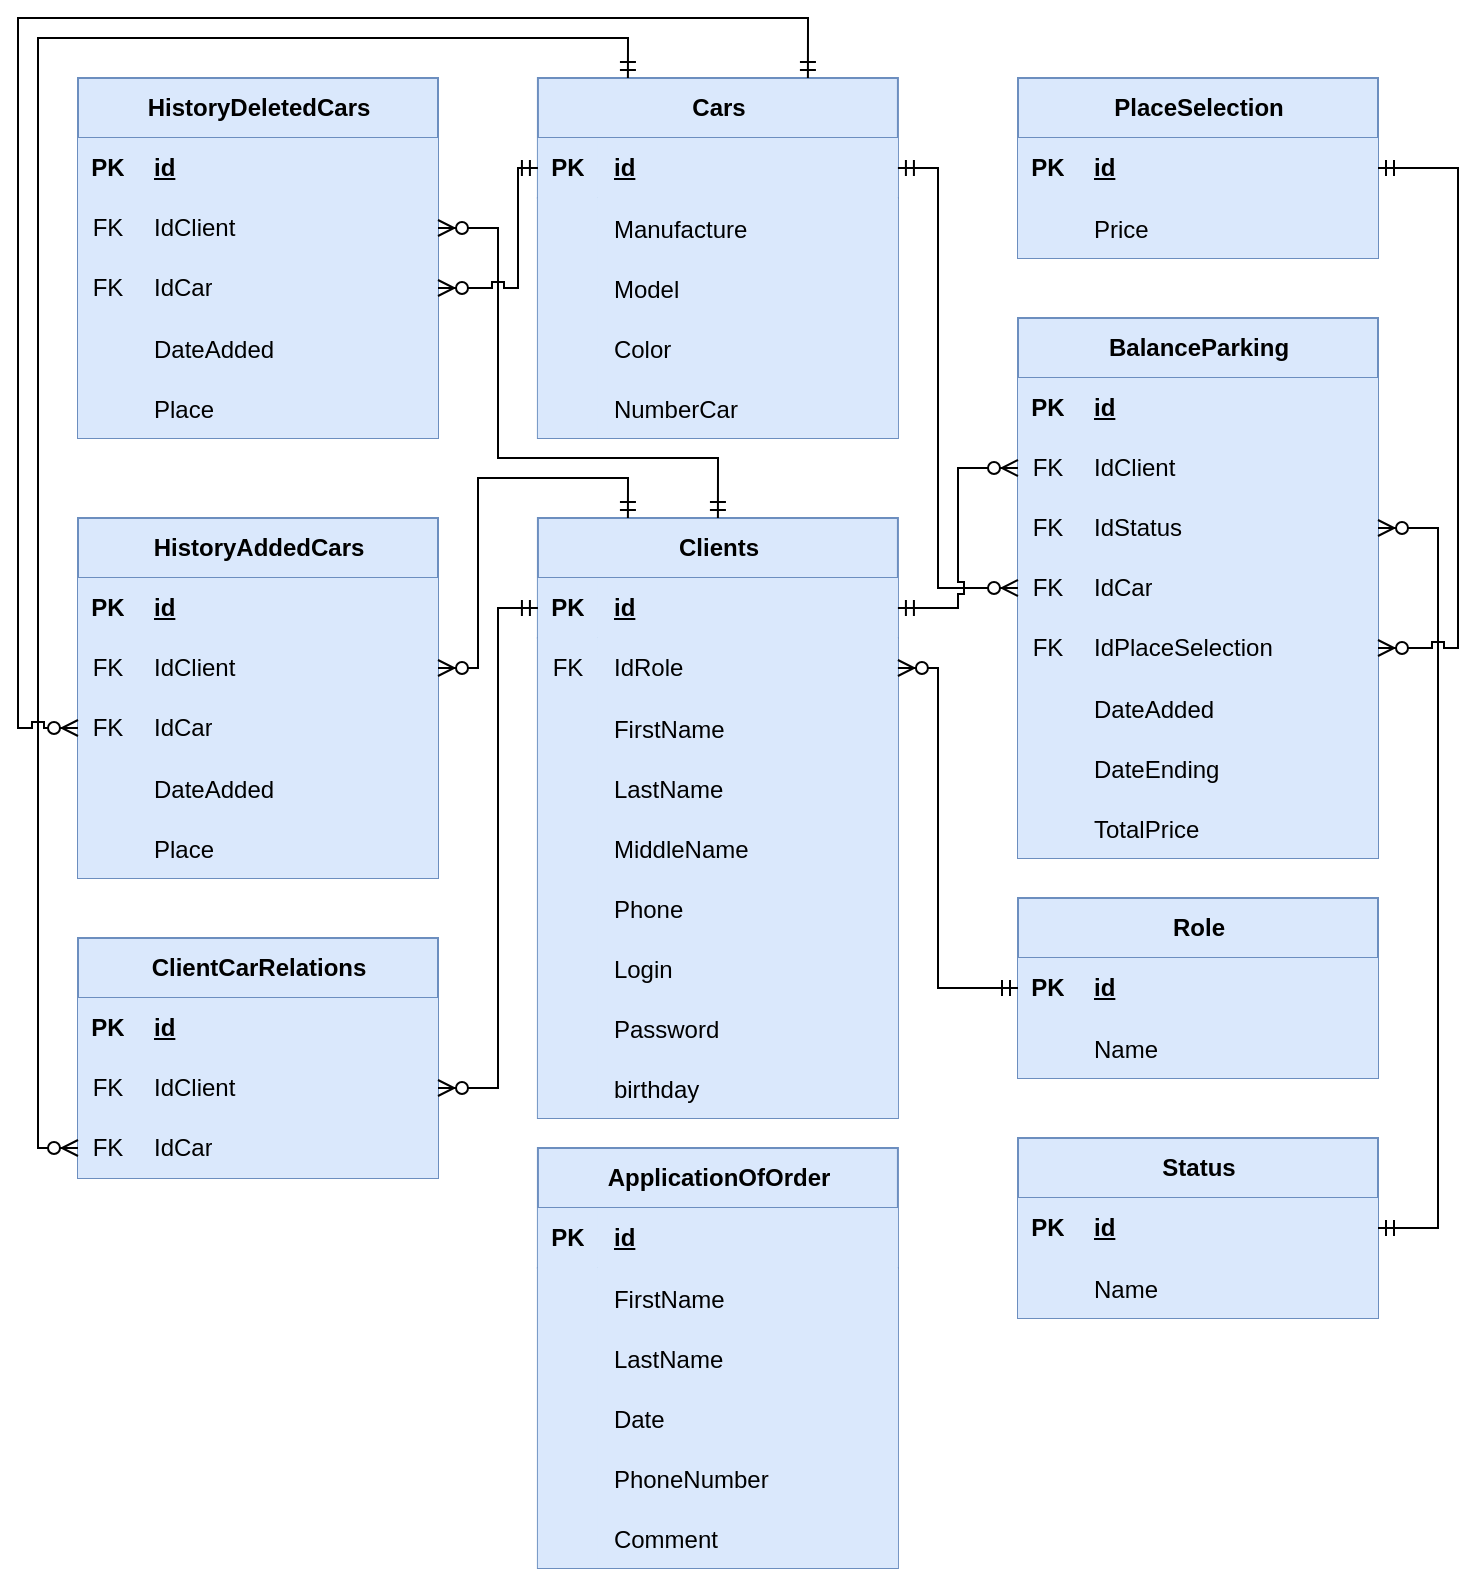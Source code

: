 <mxfile version="21.2.8" type="device">
  <diagram name="Страница 1" id="d7m-lVQ9pmpGSXu6OKHR">
    <mxGraphModel dx="2245" dy="1997" grid="1" gridSize="10" guides="1" tooltips="1" connect="1" arrows="1" fold="1" page="1" pageScale="1" pageWidth="827" pageHeight="1169" math="0" shadow="0">
      <root>
        <mxCell id="0" />
        <mxCell id="1" parent="0" />
        <mxCell id="y2V_E7Z0hCb978hbq72r-1" value="Clients" style="shape=table;startSize=30;container=1;collapsible=1;childLayout=tableLayout;fixedRows=1;rowLines=0;fontStyle=1;align=center;resizeLast=1;html=1;fillColor=#dae8fc;strokeColor=#6c8ebf;" parent="1" vertex="1">
          <mxGeometry x="79.96" y="240" width="180" height="300" as="geometry" />
        </mxCell>
        <mxCell id="y2V_E7Z0hCb978hbq72r-2" value="" style="shape=tableRow;horizontal=0;startSize=0;swimlaneHead=0;swimlaneBody=0;fillColor=#dae8fc;collapsible=0;dropTarget=0;points=[[0,0.5],[1,0.5]];portConstraint=eastwest;top=0;left=0;right=0;bottom=1;strokeColor=#6c8ebf;" parent="y2V_E7Z0hCb978hbq72r-1" vertex="1">
          <mxGeometry y="30" width="180" height="30" as="geometry" />
        </mxCell>
        <mxCell id="y2V_E7Z0hCb978hbq72r-3" value="PK" style="shape=partialRectangle;connectable=0;fillColor=#dae8fc;top=0;left=0;bottom=0;right=0;fontStyle=1;overflow=hidden;whiteSpace=wrap;html=1;strokeColor=#6c8ebf;" parent="y2V_E7Z0hCb978hbq72r-2" vertex="1">
          <mxGeometry width="30" height="30" as="geometry">
            <mxRectangle width="30" height="30" as="alternateBounds" />
          </mxGeometry>
        </mxCell>
        <mxCell id="y2V_E7Z0hCb978hbq72r-4" value="id" style="shape=partialRectangle;connectable=0;fillColor=#dae8fc;top=0;left=0;bottom=0;right=0;align=left;spacingLeft=6;fontStyle=5;overflow=hidden;whiteSpace=wrap;html=1;strokeColor=#6c8ebf;" parent="y2V_E7Z0hCb978hbq72r-2" vertex="1">
          <mxGeometry x="30" width="150" height="30" as="geometry">
            <mxRectangle width="150" height="30" as="alternateBounds" />
          </mxGeometry>
        </mxCell>
        <mxCell id="y2V_E7Z0hCb978hbq72r-5" value="" style="shape=tableRow;horizontal=0;startSize=0;swimlaneHead=0;swimlaneBody=0;fillColor=#dae8fc;collapsible=0;dropTarget=0;points=[[0,0.5],[1,0.5]];portConstraint=eastwest;top=0;left=0;right=0;bottom=0;strokeColor=#6c8ebf;" parent="y2V_E7Z0hCb978hbq72r-1" vertex="1">
          <mxGeometry y="60" width="180" height="30" as="geometry" />
        </mxCell>
        <mxCell id="y2V_E7Z0hCb978hbq72r-6" value="FK" style="shape=partialRectangle;connectable=0;fillColor=#dae8fc;top=0;left=0;bottom=0;right=0;fontStyle=0;overflow=hidden;whiteSpace=wrap;html=1;strokeColor=#6c8ebf;" parent="y2V_E7Z0hCb978hbq72r-5" vertex="1">
          <mxGeometry width="30" height="30" as="geometry">
            <mxRectangle width="30" height="30" as="alternateBounds" />
          </mxGeometry>
        </mxCell>
        <mxCell id="y2V_E7Z0hCb978hbq72r-7" value="IdRole" style="shape=partialRectangle;connectable=0;fillColor=#dae8fc;top=0;left=0;bottom=0;right=0;align=left;spacingLeft=6;fontStyle=0;overflow=hidden;whiteSpace=wrap;html=1;strokeColor=#6c8ebf;" parent="y2V_E7Z0hCb978hbq72r-5" vertex="1">
          <mxGeometry x="30" width="150" height="30" as="geometry">
            <mxRectangle width="150" height="30" as="alternateBounds" />
          </mxGeometry>
        </mxCell>
        <mxCell id="y2V_E7Z0hCb978hbq72r-102" value="" style="shape=tableRow;horizontal=0;startSize=0;swimlaneHead=0;swimlaneBody=0;fillColor=#dae8fc;collapsible=0;dropTarget=0;points=[[0,0.5],[1,0.5]];portConstraint=eastwest;top=0;left=0;right=0;bottom=0;strokeColor=#6c8ebf;" parent="y2V_E7Z0hCb978hbq72r-1" vertex="1">
          <mxGeometry y="90" width="180" height="30" as="geometry" />
        </mxCell>
        <mxCell id="y2V_E7Z0hCb978hbq72r-103" value="" style="shape=partialRectangle;connectable=0;fillColor=#dae8fc;top=0;left=0;bottom=0;right=0;editable=1;overflow=hidden;strokeColor=#6c8ebf;" parent="y2V_E7Z0hCb978hbq72r-102" vertex="1">
          <mxGeometry width="30" height="30" as="geometry">
            <mxRectangle width="30" height="30" as="alternateBounds" />
          </mxGeometry>
        </mxCell>
        <mxCell id="y2V_E7Z0hCb978hbq72r-104" value="FirstName" style="shape=partialRectangle;connectable=0;fillColor=#dae8fc;top=0;left=0;bottom=0;right=0;align=left;spacingLeft=6;overflow=hidden;strokeColor=#6c8ebf;" parent="y2V_E7Z0hCb978hbq72r-102" vertex="1">
          <mxGeometry x="30" width="150" height="30" as="geometry">
            <mxRectangle width="150" height="30" as="alternateBounds" />
          </mxGeometry>
        </mxCell>
        <mxCell id="y2V_E7Z0hCb978hbq72r-111" value="" style="shape=tableRow;horizontal=0;startSize=0;swimlaneHead=0;swimlaneBody=0;fillColor=#dae8fc;collapsible=0;dropTarget=0;points=[[0,0.5],[1,0.5]];portConstraint=eastwest;top=0;left=0;right=0;bottom=0;strokeColor=#6c8ebf;" parent="y2V_E7Z0hCb978hbq72r-1" vertex="1">
          <mxGeometry y="120" width="180" height="30" as="geometry" />
        </mxCell>
        <mxCell id="y2V_E7Z0hCb978hbq72r-112" value="" style="shape=partialRectangle;connectable=0;fillColor=#dae8fc;top=0;left=0;bottom=0;right=0;editable=1;overflow=hidden;strokeColor=#6c8ebf;" parent="y2V_E7Z0hCb978hbq72r-111" vertex="1">
          <mxGeometry width="30" height="30" as="geometry">
            <mxRectangle width="30" height="30" as="alternateBounds" />
          </mxGeometry>
        </mxCell>
        <mxCell id="y2V_E7Z0hCb978hbq72r-113" value="LastName" style="shape=partialRectangle;connectable=0;fillColor=#dae8fc;top=0;left=0;bottom=0;right=0;align=left;spacingLeft=6;overflow=hidden;strokeColor=#6c8ebf;" parent="y2V_E7Z0hCb978hbq72r-111" vertex="1">
          <mxGeometry x="30" width="150" height="30" as="geometry">
            <mxRectangle width="150" height="30" as="alternateBounds" />
          </mxGeometry>
        </mxCell>
        <mxCell id="y2V_E7Z0hCb978hbq72r-120" value="" style="shape=tableRow;horizontal=0;startSize=0;swimlaneHead=0;swimlaneBody=0;fillColor=#dae8fc;collapsible=0;dropTarget=0;points=[[0,0.5],[1,0.5]];portConstraint=eastwest;top=0;left=0;right=0;bottom=0;strokeColor=#6c8ebf;" parent="y2V_E7Z0hCb978hbq72r-1" vertex="1">
          <mxGeometry y="150" width="180" height="30" as="geometry" />
        </mxCell>
        <mxCell id="y2V_E7Z0hCb978hbq72r-121" value="" style="shape=partialRectangle;connectable=0;fillColor=#dae8fc;top=0;left=0;bottom=0;right=0;editable=1;overflow=hidden;strokeColor=#6c8ebf;" parent="y2V_E7Z0hCb978hbq72r-120" vertex="1">
          <mxGeometry width="30" height="30" as="geometry">
            <mxRectangle width="30" height="30" as="alternateBounds" />
          </mxGeometry>
        </mxCell>
        <mxCell id="y2V_E7Z0hCb978hbq72r-122" value="MiddleName" style="shape=partialRectangle;connectable=0;fillColor=#dae8fc;top=0;left=0;bottom=0;right=0;align=left;spacingLeft=6;overflow=hidden;strokeColor=#6c8ebf;" parent="y2V_E7Z0hCb978hbq72r-120" vertex="1">
          <mxGeometry x="30" width="150" height="30" as="geometry">
            <mxRectangle width="150" height="30" as="alternateBounds" />
          </mxGeometry>
        </mxCell>
        <mxCell id="y2V_E7Z0hCb978hbq72r-114" value="" style="shape=tableRow;horizontal=0;startSize=0;swimlaneHead=0;swimlaneBody=0;fillColor=#dae8fc;collapsible=0;dropTarget=0;points=[[0,0.5],[1,0.5]];portConstraint=eastwest;top=0;left=0;right=0;bottom=0;strokeColor=#6c8ebf;" parent="y2V_E7Z0hCb978hbq72r-1" vertex="1">
          <mxGeometry y="180" width="180" height="30" as="geometry" />
        </mxCell>
        <mxCell id="y2V_E7Z0hCb978hbq72r-115" value="" style="shape=partialRectangle;connectable=0;fillColor=#dae8fc;top=0;left=0;bottom=0;right=0;editable=1;overflow=hidden;strokeColor=#6c8ebf;" parent="y2V_E7Z0hCb978hbq72r-114" vertex="1">
          <mxGeometry width="30" height="30" as="geometry">
            <mxRectangle width="30" height="30" as="alternateBounds" />
          </mxGeometry>
        </mxCell>
        <mxCell id="y2V_E7Z0hCb978hbq72r-116" value="Phone" style="shape=partialRectangle;connectable=0;fillColor=#dae8fc;top=0;left=0;bottom=0;right=0;align=left;spacingLeft=6;overflow=hidden;strokeColor=#6c8ebf;" parent="y2V_E7Z0hCb978hbq72r-114" vertex="1">
          <mxGeometry x="30" width="150" height="30" as="geometry">
            <mxRectangle width="150" height="30" as="alternateBounds" />
          </mxGeometry>
        </mxCell>
        <mxCell id="y2V_E7Z0hCb978hbq72r-117" value="" style="shape=tableRow;horizontal=0;startSize=0;swimlaneHead=0;swimlaneBody=0;fillColor=#dae8fc;collapsible=0;dropTarget=0;points=[[0,0.5],[1,0.5]];portConstraint=eastwest;top=0;left=0;right=0;bottom=0;strokeColor=#6c8ebf;" parent="y2V_E7Z0hCb978hbq72r-1" vertex="1">
          <mxGeometry y="210" width="180" height="30" as="geometry" />
        </mxCell>
        <mxCell id="y2V_E7Z0hCb978hbq72r-118" value="" style="shape=partialRectangle;connectable=0;fillColor=#dae8fc;top=0;left=0;bottom=0;right=0;editable=1;overflow=hidden;strokeColor=#6c8ebf;" parent="y2V_E7Z0hCb978hbq72r-117" vertex="1">
          <mxGeometry width="30" height="30" as="geometry">
            <mxRectangle width="30" height="30" as="alternateBounds" />
          </mxGeometry>
        </mxCell>
        <mxCell id="y2V_E7Z0hCb978hbq72r-119" value="Login" style="shape=partialRectangle;connectable=0;fillColor=#dae8fc;top=0;left=0;bottom=0;right=0;align=left;spacingLeft=6;overflow=hidden;strokeColor=#6c8ebf;" parent="y2V_E7Z0hCb978hbq72r-117" vertex="1">
          <mxGeometry x="30" width="150" height="30" as="geometry">
            <mxRectangle width="150" height="30" as="alternateBounds" />
          </mxGeometry>
        </mxCell>
        <mxCell id="y2V_E7Z0hCb978hbq72r-108" value="" style="shape=tableRow;horizontal=0;startSize=0;swimlaneHead=0;swimlaneBody=0;fillColor=#dae8fc;collapsible=0;dropTarget=0;points=[[0,0.5],[1,0.5]];portConstraint=eastwest;top=0;left=0;right=0;bottom=0;strokeColor=#6c8ebf;" parent="y2V_E7Z0hCb978hbq72r-1" vertex="1">
          <mxGeometry y="240" width="180" height="30" as="geometry" />
        </mxCell>
        <mxCell id="y2V_E7Z0hCb978hbq72r-109" value="" style="shape=partialRectangle;connectable=0;fillColor=#dae8fc;top=0;left=0;bottom=0;right=0;editable=1;overflow=hidden;strokeColor=#6c8ebf;" parent="y2V_E7Z0hCb978hbq72r-108" vertex="1">
          <mxGeometry width="30" height="30" as="geometry">
            <mxRectangle width="30" height="30" as="alternateBounds" />
          </mxGeometry>
        </mxCell>
        <mxCell id="y2V_E7Z0hCb978hbq72r-110" value="Password" style="shape=partialRectangle;connectable=0;fillColor=#dae8fc;top=0;left=0;bottom=0;right=0;align=left;spacingLeft=6;overflow=hidden;strokeColor=#6c8ebf;" parent="y2V_E7Z0hCb978hbq72r-108" vertex="1">
          <mxGeometry x="30" width="150" height="30" as="geometry">
            <mxRectangle width="150" height="30" as="alternateBounds" />
          </mxGeometry>
        </mxCell>
        <mxCell id="y2V_E7Z0hCb978hbq72r-105" value="" style="shape=tableRow;horizontal=0;startSize=0;swimlaneHead=0;swimlaneBody=0;fillColor=#dae8fc;collapsible=0;dropTarget=0;points=[[0,0.5],[1,0.5]];portConstraint=eastwest;top=0;left=0;right=0;bottom=0;strokeColor=#6c8ebf;" parent="y2V_E7Z0hCb978hbq72r-1" vertex="1">
          <mxGeometry y="270" width="180" height="30" as="geometry" />
        </mxCell>
        <mxCell id="y2V_E7Z0hCb978hbq72r-106" value="" style="shape=partialRectangle;connectable=0;fillColor=#dae8fc;top=0;left=0;bottom=0;right=0;editable=1;overflow=hidden;strokeColor=#6c8ebf;" parent="y2V_E7Z0hCb978hbq72r-105" vertex="1">
          <mxGeometry width="30" height="30" as="geometry">
            <mxRectangle width="30" height="30" as="alternateBounds" />
          </mxGeometry>
        </mxCell>
        <mxCell id="y2V_E7Z0hCb978hbq72r-107" value="birthday" style="shape=partialRectangle;connectable=0;fillColor=#dae8fc;top=0;left=0;bottom=0;right=0;align=left;spacingLeft=6;overflow=hidden;strokeColor=#6c8ebf;" parent="y2V_E7Z0hCb978hbq72r-105" vertex="1">
          <mxGeometry x="30" width="150" height="30" as="geometry">
            <mxRectangle width="150" height="30" as="alternateBounds" />
          </mxGeometry>
        </mxCell>
        <mxCell id="y2V_E7Z0hCb978hbq72r-8" value="Role" style="shape=table;startSize=30;container=1;collapsible=1;childLayout=tableLayout;fixedRows=1;rowLines=0;fontStyle=1;align=center;resizeLast=1;html=1;fillColor=#dae8fc;strokeColor=#6c8ebf;" parent="1" vertex="1">
          <mxGeometry x="320" y="430" width="180" height="90" as="geometry" />
        </mxCell>
        <mxCell id="y2V_E7Z0hCb978hbq72r-9" value="" style="shape=tableRow;horizontal=0;startSize=0;swimlaneHead=0;swimlaneBody=0;fillColor=#dae8fc;collapsible=0;dropTarget=0;points=[[0,0.5],[1,0.5]];portConstraint=eastwest;top=0;left=0;right=0;bottom=1;strokeColor=#6c8ebf;" parent="y2V_E7Z0hCb978hbq72r-8" vertex="1">
          <mxGeometry y="30" width="180" height="30" as="geometry" />
        </mxCell>
        <mxCell id="y2V_E7Z0hCb978hbq72r-10" value="PK" style="shape=partialRectangle;connectable=0;fillColor=#dae8fc;top=0;left=0;bottom=0;right=0;fontStyle=1;overflow=hidden;whiteSpace=wrap;html=1;strokeColor=#6c8ebf;" parent="y2V_E7Z0hCb978hbq72r-9" vertex="1">
          <mxGeometry width="30" height="30" as="geometry">
            <mxRectangle width="30" height="30" as="alternateBounds" />
          </mxGeometry>
        </mxCell>
        <mxCell id="y2V_E7Z0hCb978hbq72r-11" value="id" style="shape=partialRectangle;connectable=0;fillColor=#dae8fc;top=0;left=0;bottom=0;right=0;align=left;spacingLeft=6;fontStyle=5;overflow=hidden;whiteSpace=wrap;html=1;strokeColor=#6c8ebf;" parent="y2V_E7Z0hCb978hbq72r-9" vertex="1">
          <mxGeometry x="30" width="150" height="30" as="geometry">
            <mxRectangle width="150" height="30" as="alternateBounds" />
          </mxGeometry>
        </mxCell>
        <mxCell id="y2V_E7Z0hCb978hbq72r-149" value="" style="shape=tableRow;horizontal=0;startSize=0;swimlaneHead=0;swimlaneBody=0;fillColor=#dae8fc;collapsible=0;dropTarget=0;points=[[0,0.5],[1,0.5]];portConstraint=eastwest;top=0;left=0;right=0;bottom=0;strokeColor=#6c8ebf;" parent="y2V_E7Z0hCb978hbq72r-8" vertex="1">
          <mxGeometry y="60" width="180" height="30" as="geometry" />
        </mxCell>
        <mxCell id="y2V_E7Z0hCb978hbq72r-150" value="" style="shape=partialRectangle;connectable=0;fillColor=#dae8fc;top=0;left=0;bottom=0;right=0;editable=1;overflow=hidden;strokeColor=#6c8ebf;" parent="y2V_E7Z0hCb978hbq72r-149" vertex="1">
          <mxGeometry width="30" height="30" as="geometry">
            <mxRectangle width="30" height="30" as="alternateBounds" />
          </mxGeometry>
        </mxCell>
        <mxCell id="y2V_E7Z0hCb978hbq72r-151" value="Name" style="shape=partialRectangle;connectable=0;fillColor=#dae8fc;top=0;left=0;bottom=0;right=0;align=left;spacingLeft=6;overflow=hidden;strokeColor=#6c8ebf;" parent="y2V_E7Z0hCb978hbq72r-149" vertex="1">
          <mxGeometry x="30" width="150" height="30" as="geometry">
            <mxRectangle width="150" height="30" as="alternateBounds" />
          </mxGeometry>
        </mxCell>
        <mxCell id="y2V_E7Z0hCb978hbq72r-13" value="BalanceParking" style="shape=table;startSize=30;container=1;collapsible=1;childLayout=tableLayout;fixedRows=1;rowLines=0;fontStyle=1;align=center;resizeLast=1;html=1;fillColor=#dae8fc;strokeColor=#6c8ebf;" parent="1" vertex="1">
          <mxGeometry x="320" y="140" width="180" height="270" as="geometry" />
        </mxCell>
        <mxCell id="y2V_E7Z0hCb978hbq72r-14" value="" style="shape=tableRow;horizontal=0;startSize=0;swimlaneHead=0;swimlaneBody=0;fillColor=#dae8fc;collapsible=0;dropTarget=0;points=[[0,0.5],[1,0.5]];portConstraint=eastwest;top=0;left=0;right=0;bottom=1;strokeColor=#6c8ebf;" parent="y2V_E7Z0hCb978hbq72r-13" vertex="1">
          <mxGeometry y="30" width="180" height="30" as="geometry" />
        </mxCell>
        <mxCell id="y2V_E7Z0hCb978hbq72r-15" value="PK" style="shape=partialRectangle;connectable=0;fillColor=#dae8fc;top=0;left=0;bottom=0;right=0;fontStyle=1;overflow=hidden;whiteSpace=wrap;html=1;strokeColor=#6c8ebf;" parent="y2V_E7Z0hCb978hbq72r-14" vertex="1">
          <mxGeometry width="30" height="30" as="geometry">
            <mxRectangle width="30" height="30" as="alternateBounds" />
          </mxGeometry>
        </mxCell>
        <mxCell id="y2V_E7Z0hCb978hbq72r-16" value="id" style="shape=partialRectangle;connectable=0;fillColor=#dae8fc;top=0;left=0;bottom=0;right=0;align=left;spacingLeft=6;fontStyle=5;overflow=hidden;whiteSpace=wrap;html=1;strokeColor=#6c8ebf;" parent="y2V_E7Z0hCb978hbq72r-14" vertex="1">
          <mxGeometry x="30" width="150" height="30" as="geometry">
            <mxRectangle width="150" height="30" as="alternateBounds" />
          </mxGeometry>
        </mxCell>
        <mxCell id="y2V_E7Z0hCb978hbq72r-17" value="" style="shape=tableRow;horizontal=0;startSize=0;swimlaneHead=0;swimlaneBody=0;fillColor=#dae8fc;collapsible=0;dropTarget=0;points=[[0,0.5],[1,0.5]];portConstraint=eastwest;top=0;left=0;right=0;bottom=0;strokeColor=#6c8ebf;" parent="y2V_E7Z0hCb978hbq72r-13" vertex="1">
          <mxGeometry y="60" width="180" height="30" as="geometry" />
        </mxCell>
        <mxCell id="y2V_E7Z0hCb978hbq72r-18" value="FK" style="shape=partialRectangle;connectable=0;fillColor=#dae8fc;top=0;left=0;bottom=0;right=0;fontStyle=0;overflow=hidden;whiteSpace=wrap;html=1;strokeColor=#6c8ebf;" parent="y2V_E7Z0hCb978hbq72r-17" vertex="1">
          <mxGeometry width="30" height="30" as="geometry">
            <mxRectangle width="30" height="30" as="alternateBounds" />
          </mxGeometry>
        </mxCell>
        <mxCell id="y2V_E7Z0hCb978hbq72r-19" value="IdClient" style="shape=partialRectangle;connectable=0;fillColor=#dae8fc;top=0;left=0;bottom=0;right=0;align=left;spacingLeft=6;fontStyle=0;overflow=hidden;whiteSpace=wrap;html=1;strokeColor=#6c8ebf;" parent="y2V_E7Z0hCb978hbq72r-17" vertex="1">
          <mxGeometry x="30" width="150" height="30" as="geometry">
            <mxRectangle width="150" height="30" as="alternateBounds" />
          </mxGeometry>
        </mxCell>
        <mxCell id="y2V_E7Z0hCb978hbq72r-20" value="" style="shape=tableRow;horizontal=0;startSize=0;swimlaneHead=0;swimlaneBody=0;fillColor=#dae8fc;collapsible=0;dropTarget=0;points=[[0,0.5],[1,0.5]];portConstraint=eastwest;top=0;left=0;right=0;bottom=0;strokeColor=#6c8ebf;" parent="y2V_E7Z0hCb978hbq72r-13" vertex="1">
          <mxGeometry y="90" width="180" height="30" as="geometry" />
        </mxCell>
        <mxCell id="y2V_E7Z0hCb978hbq72r-21" value="FK" style="shape=partialRectangle;connectable=0;fillColor=#dae8fc;top=0;left=0;bottom=0;right=0;fontStyle=0;overflow=hidden;whiteSpace=wrap;html=1;strokeColor=#6c8ebf;" parent="y2V_E7Z0hCb978hbq72r-20" vertex="1">
          <mxGeometry width="30" height="30" as="geometry">
            <mxRectangle width="30" height="30" as="alternateBounds" />
          </mxGeometry>
        </mxCell>
        <mxCell id="y2V_E7Z0hCb978hbq72r-22" value="IdStatus" style="shape=partialRectangle;connectable=0;fillColor=#dae8fc;top=0;left=0;bottom=0;right=0;align=left;spacingLeft=6;fontStyle=0;overflow=hidden;whiteSpace=wrap;html=1;strokeColor=#6c8ebf;" parent="y2V_E7Z0hCb978hbq72r-20" vertex="1">
          <mxGeometry x="30" width="150" height="30" as="geometry">
            <mxRectangle width="150" height="30" as="alternateBounds" />
          </mxGeometry>
        </mxCell>
        <mxCell id="y2V_E7Z0hCb978hbq72r-23" value="" style="shape=tableRow;horizontal=0;startSize=0;swimlaneHead=0;swimlaneBody=0;fillColor=#dae8fc;collapsible=0;dropTarget=0;points=[[0,0.5],[1,0.5]];portConstraint=eastwest;top=0;left=0;right=0;bottom=0;strokeColor=#6c8ebf;" parent="y2V_E7Z0hCb978hbq72r-13" vertex="1">
          <mxGeometry y="120" width="180" height="30" as="geometry" />
        </mxCell>
        <mxCell id="y2V_E7Z0hCb978hbq72r-24" value="FK" style="shape=partialRectangle;connectable=0;fillColor=#dae8fc;top=0;left=0;bottom=0;right=0;fontStyle=0;overflow=hidden;whiteSpace=wrap;html=1;strokeColor=#6c8ebf;" parent="y2V_E7Z0hCb978hbq72r-23" vertex="1">
          <mxGeometry width="30" height="30" as="geometry">
            <mxRectangle width="30" height="30" as="alternateBounds" />
          </mxGeometry>
        </mxCell>
        <mxCell id="y2V_E7Z0hCb978hbq72r-25" value="IdCar" style="shape=partialRectangle;connectable=0;fillColor=#dae8fc;top=0;left=0;bottom=0;right=0;align=left;spacingLeft=6;fontStyle=0;overflow=hidden;whiteSpace=wrap;html=1;strokeColor=#6c8ebf;" parent="y2V_E7Z0hCb978hbq72r-23" vertex="1">
          <mxGeometry x="30" width="150" height="30" as="geometry">
            <mxRectangle width="150" height="30" as="alternateBounds" />
          </mxGeometry>
        </mxCell>
        <mxCell id="y2V_E7Z0hCb978hbq72r-26" value="" style="shape=tableRow;horizontal=0;startSize=0;swimlaneHead=0;swimlaneBody=0;fillColor=#dae8fc;collapsible=0;dropTarget=0;points=[[0,0.5],[1,0.5]];portConstraint=eastwest;top=0;left=0;right=0;bottom=0;strokeColor=#6c8ebf;" parent="y2V_E7Z0hCb978hbq72r-13" vertex="1">
          <mxGeometry y="150" width="180" height="30" as="geometry" />
        </mxCell>
        <mxCell id="y2V_E7Z0hCb978hbq72r-27" value="FK" style="shape=partialRectangle;connectable=0;fillColor=#dae8fc;top=0;left=0;bottom=0;right=0;fontStyle=0;overflow=hidden;whiteSpace=wrap;html=1;strokeColor=#6c8ebf;" parent="y2V_E7Z0hCb978hbq72r-26" vertex="1">
          <mxGeometry width="30" height="30" as="geometry">
            <mxRectangle width="30" height="30" as="alternateBounds" />
          </mxGeometry>
        </mxCell>
        <mxCell id="y2V_E7Z0hCb978hbq72r-28" value="IdPlaceSelection" style="shape=partialRectangle;connectable=0;fillColor=#dae8fc;top=0;left=0;bottom=0;right=0;align=left;spacingLeft=6;fontStyle=0;overflow=hidden;whiteSpace=wrap;html=1;strokeColor=#6c8ebf;" parent="y2V_E7Z0hCb978hbq72r-26" vertex="1">
          <mxGeometry x="30" width="150" height="30" as="geometry">
            <mxRectangle width="150" height="30" as="alternateBounds" />
          </mxGeometry>
        </mxCell>
        <mxCell id="y2V_E7Z0hCb978hbq72r-81" value="" style="shape=tableRow;horizontal=0;startSize=0;swimlaneHead=0;swimlaneBody=0;fillColor=#dae8fc;collapsible=0;dropTarget=0;points=[[0,0.5],[1,0.5]];portConstraint=eastwest;top=0;left=0;right=0;bottom=0;strokeColor=#6c8ebf;" parent="y2V_E7Z0hCb978hbq72r-13" vertex="1">
          <mxGeometry y="180" width="180" height="30" as="geometry" />
        </mxCell>
        <mxCell id="y2V_E7Z0hCb978hbq72r-82" value="" style="shape=partialRectangle;connectable=0;fillColor=#dae8fc;top=0;left=0;bottom=0;right=0;editable=1;overflow=hidden;strokeColor=#6c8ebf;" parent="y2V_E7Z0hCb978hbq72r-81" vertex="1">
          <mxGeometry width="30" height="30" as="geometry">
            <mxRectangle width="30" height="30" as="alternateBounds" />
          </mxGeometry>
        </mxCell>
        <mxCell id="y2V_E7Z0hCb978hbq72r-83" value="DateAdded" style="shape=partialRectangle;connectable=0;fillColor=#dae8fc;top=0;left=0;bottom=0;right=0;align=left;spacingLeft=6;overflow=hidden;strokeColor=#6c8ebf;" parent="y2V_E7Z0hCb978hbq72r-81" vertex="1">
          <mxGeometry x="30" width="150" height="30" as="geometry">
            <mxRectangle width="150" height="30" as="alternateBounds" />
          </mxGeometry>
        </mxCell>
        <mxCell id="y2V_E7Z0hCb978hbq72r-87" value="" style="shape=tableRow;horizontal=0;startSize=0;swimlaneHead=0;swimlaneBody=0;fillColor=#dae8fc;collapsible=0;dropTarget=0;points=[[0,0.5],[1,0.5]];portConstraint=eastwest;top=0;left=0;right=0;bottom=0;strokeColor=#6c8ebf;" parent="y2V_E7Z0hCb978hbq72r-13" vertex="1">
          <mxGeometry y="210" width="180" height="30" as="geometry" />
        </mxCell>
        <mxCell id="y2V_E7Z0hCb978hbq72r-88" value="" style="shape=partialRectangle;connectable=0;fillColor=#dae8fc;top=0;left=0;bottom=0;right=0;editable=1;overflow=hidden;strokeColor=#6c8ebf;" parent="y2V_E7Z0hCb978hbq72r-87" vertex="1">
          <mxGeometry width="30" height="30" as="geometry">
            <mxRectangle width="30" height="30" as="alternateBounds" />
          </mxGeometry>
        </mxCell>
        <mxCell id="y2V_E7Z0hCb978hbq72r-89" value="DateEnding" style="shape=partialRectangle;connectable=0;fillColor=#dae8fc;top=0;left=0;bottom=0;right=0;align=left;spacingLeft=6;overflow=hidden;strokeColor=#6c8ebf;" parent="y2V_E7Z0hCb978hbq72r-87" vertex="1">
          <mxGeometry x="30" width="150" height="30" as="geometry">
            <mxRectangle width="150" height="30" as="alternateBounds" />
          </mxGeometry>
        </mxCell>
        <mxCell id="y2V_E7Z0hCb978hbq72r-84" value="" style="shape=tableRow;horizontal=0;startSize=0;swimlaneHead=0;swimlaneBody=0;fillColor=#dae8fc;collapsible=0;dropTarget=0;points=[[0,0.5],[1,0.5]];portConstraint=eastwest;top=0;left=0;right=0;bottom=0;strokeColor=#6c8ebf;" parent="y2V_E7Z0hCb978hbq72r-13" vertex="1">
          <mxGeometry y="240" width="180" height="30" as="geometry" />
        </mxCell>
        <mxCell id="y2V_E7Z0hCb978hbq72r-85" value="" style="shape=partialRectangle;connectable=0;fillColor=#dae8fc;top=0;left=0;bottom=0;right=0;editable=1;overflow=hidden;strokeColor=#6c8ebf;" parent="y2V_E7Z0hCb978hbq72r-84" vertex="1">
          <mxGeometry width="30" height="30" as="geometry">
            <mxRectangle width="30" height="30" as="alternateBounds" />
          </mxGeometry>
        </mxCell>
        <mxCell id="y2V_E7Z0hCb978hbq72r-86" value="TotalPrice" style="shape=partialRectangle;connectable=0;fillColor=#dae8fc;top=0;left=0;bottom=0;right=0;align=left;spacingLeft=6;overflow=hidden;strokeColor=#6c8ebf;" parent="y2V_E7Z0hCb978hbq72r-84" vertex="1">
          <mxGeometry x="30" width="150" height="30" as="geometry">
            <mxRectangle width="150" height="30" as="alternateBounds" />
          </mxGeometry>
        </mxCell>
        <mxCell id="y2V_E7Z0hCb978hbq72r-30" value="Status" style="shape=table;startSize=30;container=1;collapsible=1;childLayout=tableLayout;fixedRows=1;rowLines=0;fontStyle=1;align=center;resizeLast=1;html=1;fillColor=#dae8fc;strokeColor=#6c8ebf;" parent="1" vertex="1">
          <mxGeometry x="320" y="550" width="180" height="90" as="geometry" />
        </mxCell>
        <mxCell id="y2V_E7Z0hCb978hbq72r-31" value="" style="shape=tableRow;horizontal=0;startSize=0;swimlaneHead=0;swimlaneBody=0;fillColor=#dae8fc;collapsible=0;dropTarget=0;points=[[0,0.5],[1,0.5]];portConstraint=eastwest;top=0;left=0;right=0;bottom=1;strokeColor=#6c8ebf;" parent="y2V_E7Z0hCb978hbq72r-30" vertex="1">
          <mxGeometry y="30" width="180" height="30" as="geometry" />
        </mxCell>
        <mxCell id="y2V_E7Z0hCb978hbq72r-32" value="PK" style="shape=partialRectangle;connectable=0;fillColor=#dae8fc;top=0;left=0;bottom=0;right=0;fontStyle=1;overflow=hidden;whiteSpace=wrap;html=1;strokeColor=#6c8ebf;" parent="y2V_E7Z0hCb978hbq72r-31" vertex="1">
          <mxGeometry width="30" height="30" as="geometry">
            <mxRectangle width="30" height="30" as="alternateBounds" />
          </mxGeometry>
        </mxCell>
        <mxCell id="y2V_E7Z0hCb978hbq72r-33" value="id" style="shape=partialRectangle;connectable=0;fillColor=#dae8fc;top=0;left=0;bottom=0;right=0;align=left;spacingLeft=6;fontStyle=5;overflow=hidden;whiteSpace=wrap;html=1;strokeColor=#6c8ebf;" parent="y2V_E7Z0hCb978hbq72r-31" vertex="1">
          <mxGeometry x="30" width="150" height="30" as="geometry">
            <mxRectangle width="150" height="30" as="alternateBounds" />
          </mxGeometry>
        </mxCell>
        <mxCell id="y2V_E7Z0hCb978hbq72r-152" value="" style="shape=tableRow;horizontal=0;startSize=0;swimlaneHead=0;swimlaneBody=0;fillColor=#dae8fc;collapsible=0;dropTarget=0;points=[[0,0.5],[1,0.5]];portConstraint=eastwest;top=0;left=0;right=0;bottom=0;strokeColor=#6c8ebf;" parent="y2V_E7Z0hCb978hbq72r-30" vertex="1">
          <mxGeometry y="60" width="180" height="30" as="geometry" />
        </mxCell>
        <mxCell id="y2V_E7Z0hCb978hbq72r-153" value="" style="shape=partialRectangle;connectable=0;fillColor=#dae8fc;top=0;left=0;bottom=0;right=0;editable=1;overflow=hidden;strokeColor=#6c8ebf;" parent="y2V_E7Z0hCb978hbq72r-152" vertex="1">
          <mxGeometry width="30" height="30" as="geometry">
            <mxRectangle width="30" height="30" as="alternateBounds" />
          </mxGeometry>
        </mxCell>
        <mxCell id="y2V_E7Z0hCb978hbq72r-154" value="Name" style="shape=partialRectangle;connectable=0;fillColor=#dae8fc;top=0;left=0;bottom=0;right=0;align=left;spacingLeft=6;overflow=hidden;strokeColor=#6c8ebf;" parent="y2V_E7Z0hCb978hbq72r-152" vertex="1">
          <mxGeometry x="30" width="150" height="30" as="geometry">
            <mxRectangle width="150" height="30" as="alternateBounds" />
          </mxGeometry>
        </mxCell>
        <mxCell id="y2V_E7Z0hCb978hbq72r-35" value="Cars" style="shape=table;startSize=30;container=1;collapsible=1;childLayout=tableLayout;fixedRows=1;rowLines=0;fontStyle=1;align=center;resizeLast=1;html=1;fillColor=#dae8fc;strokeColor=#6c8ebf;" parent="1" vertex="1">
          <mxGeometry x="79.96" y="20" width="180" height="180" as="geometry" />
        </mxCell>
        <mxCell id="y2V_E7Z0hCb978hbq72r-36" value="" style="shape=tableRow;horizontal=0;startSize=0;swimlaneHead=0;swimlaneBody=0;fillColor=#dae8fc;collapsible=0;dropTarget=0;points=[[0,0.5],[1,0.5]];portConstraint=eastwest;top=0;left=0;right=0;bottom=1;strokeColor=#6c8ebf;" parent="y2V_E7Z0hCb978hbq72r-35" vertex="1">
          <mxGeometry y="30" width="180" height="30" as="geometry" />
        </mxCell>
        <mxCell id="y2V_E7Z0hCb978hbq72r-37" value="PK" style="shape=partialRectangle;connectable=0;fillColor=#dae8fc;top=0;left=0;bottom=0;right=0;fontStyle=1;overflow=hidden;whiteSpace=wrap;html=1;strokeColor=#6c8ebf;" parent="y2V_E7Z0hCb978hbq72r-36" vertex="1">
          <mxGeometry width="30" height="30" as="geometry">
            <mxRectangle width="30" height="30" as="alternateBounds" />
          </mxGeometry>
        </mxCell>
        <mxCell id="y2V_E7Z0hCb978hbq72r-38" value="id" style="shape=partialRectangle;connectable=0;fillColor=#dae8fc;top=0;left=0;bottom=0;right=0;align=left;spacingLeft=6;fontStyle=5;overflow=hidden;whiteSpace=wrap;html=1;strokeColor=#6c8ebf;" parent="y2V_E7Z0hCb978hbq72r-36" vertex="1">
          <mxGeometry x="30" width="150" height="30" as="geometry">
            <mxRectangle width="150" height="30" as="alternateBounds" />
          </mxGeometry>
        </mxCell>
        <mxCell id="y2V_E7Z0hCb978hbq72r-90" value="" style="shape=tableRow;horizontal=0;startSize=0;swimlaneHead=0;swimlaneBody=0;fillColor=#dae8fc;collapsible=0;dropTarget=0;points=[[0,0.5],[1,0.5]];portConstraint=eastwest;top=0;left=0;right=0;bottom=0;strokeColor=#6c8ebf;" parent="y2V_E7Z0hCb978hbq72r-35" vertex="1">
          <mxGeometry y="60" width="180" height="30" as="geometry" />
        </mxCell>
        <mxCell id="y2V_E7Z0hCb978hbq72r-91" value="" style="shape=partialRectangle;connectable=0;fillColor=#dae8fc;top=0;left=0;bottom=0;right=0;editable=1;overflow=hidden;strokeColor=#6c8ebf;" parent="y2V_E7Z0hCb978hbq72r-90" vertex="1">
          <mxGeometry width="30" height="30" as="geometry">
            <mxRectangle width="30" height="30" as="alternateBounds" />
          </mxGeometry>
        </mxCell>
        <mxCell id="y2V_E7Z0hCb978hbq72r-92" value="Manufacture" style="shape=partialRectangle;connectable=0;fillColor=#dae8fc;top=0;left=0;bottom=0;right=0;align=left;spacingLeft=6;overflow=hidden;strokeColor=#6c8ebf;" parent="y2V_E7Z0hCb978hbq72r-90" vertex="1">
          <mxGeometry x="30" width="150" height="30" as="geometry">
            <mxRectangle width="150" height="30" as="alternateBounds" />
          </mxGeometry>
        </mxCell>
        <mxCell id="y2V_E7Z0hCb978hbq72r-96" value="" style="shape=tableRow;horizontal=0;startSize=0;swimlaneHead=0;swimlaneBody=0;fillColor=#dae8fc;collapsible=0;dropTarget=0;points=[[0,0.5],[1,0.5]];portConstraint=eastwest;top=0;left=0;right=0;bottom=0;strokeColor=#6c8ebf;" parent="y2V_E7Z0hCb978hbq72r-35" vertex="1">
          <mxGeometry y="90" width="180" height="30" as="geometry" />
        </mxCell>
        <mxCell id="y2V_E7Z0hCb978hbq72r-97" value="" style="shape=partialRectangle;connectable=0;fillColor=#dae8fc;top=0;left=0;bottom=0;right=0;editable=1;overflow=hidden;strokeColor=#6c8ebf;" parent="y2V_E7Z0hCb978hbq72r-96" vertex="1">
          <mxGeometry width="30" height="30" as="geometry">
            <mxRectangle width="30" height="30" as="alternateBounds" />
          </mxGeometry>
        </mxCell>
        <mxCell id="y2V_E7Z0hCb978hbq72r-98" value="Model" style="shape=partialRectangle;connectable=0;fillColor=#dae8fc;top=0;left=0;bottom=0;right=0;align=left;spacingLeft=6;overflow=hidden;strokeColor=#6c8ebf;" parent="y2V_E7Z0hCb978hbq72r-96" vertex="1">
          <mxGeometry x="30" width="150" height="30" as="geometry">
            <mxRectangle width="150" height="30" as="alternateBounds" />
          </mxGeometry>
        </mxCell>
        <mxCell id="y2V_E7Z0hCb978hbq72r-93" value="" style="shape=tableRow;horizontal=0;startSize=0;swimlaneHead=0;swimlaneBody=0;fillColor=#dae8fc;collapsible=0;dropTarget=0;points=[[0,0.5],[1,0.5]];portConstraint=eastwest;top=0;left=0;right=0;bottom=0;strokeColor=#6c8ebf;" parent="y2V_E7Z0hCb978hbq72r-35" vertex="1">
          <mxGeometry y="120" width="180" height="30" as="geometry" />
        </mxCell>
        <mxCell id="y2V_E7Z0hCb978hbq72r-94" value="" style="shape=partialRectangle;connectable=0;fillColor=#dae8fc;top=0;left=0;bottom=0;right=0;editable=1;overflow=hidden;strokeColor=#6c8ebf;" parent="y2V_E7Z0hCb978hbq72r-93" vertex="1">
          <mxGeometry width="30" height="30" as="geometry">
            <mxRectangle width="30" height="30" as="alternateBounds" />
          </mxGeometry>
        </mxCell>
        <mxCell id="y2V_E7Z0hCb978hbq72r-95" value="Color" style="shape=partialRectangle;connectable=0;fillColor=#dae8fc;top=0;left=0;bottom=0;right=0;align=left;spacingLeft=6;overflow=hidden;strokeColor=#6c8ebf;" parent="y2V_E7Z0hCb978hbq72r-93" vertex="1">
          <mxGeometry x="30" width="150" height="30" as="geometry">
            <mxRectangle width="150" height="30" as="alternateBounds" />
          </mxGeometry>
        </mxCell>
        <mxCell id="y2V_E7Z0hCb978hbq72r-99" value="" style="shape=tableRow;horizontal=0;startSize=0;swimlaneHead=0;swimlaneBody=0;fillColor=#dae8fc;collapsible=0;dropTarget=0;points=[[0,0.5],[1,0.5]];portConstraint=eastwest;top=0;left=0;right=0;bottom=0;strokeColor=#6c8ebf;" parent="y2V_E7Z0hCb978hbq72r-35" vertex="1">
          <mxGeometry y="150" width="180" height="30" as="geometry" />
        </mxCell>
        <mxCell id="y2V_E7Z0hCb978hbq72r-100" value="" style="shape=partialRectangle;connectable=0;fillColor=#dae8fc;top=0;left=0;bottom=0;right=0;editable=1;overflow=hidden;strokeColor=#6c8ebf;" parent="y2V_E7Z0hCb978hbq72r-99" vertex="1">
          <mxGeometry width="30" height="30" as="geometry">
            <mxRectangle width="30" height="30" as="alternateBounds" />
          </mxGeometry>
        </mxCell>
        <mxCell id="y2V_E7Z0hCb978hbq72r-101" value="NumberCar" style="shape=partialRectangle;connectable=0;fillColor=#dae8fc;top=0;left=0;bottom=0;right=0;align=left;spacingLeft=6;overflow=hidden;strokeColor=#6c8ebf;" parent="y2V_E7Z0hCb978hbq72r-99" vertex="1">
          <mxGeometry x="30" width="150" height="30" as="geometry">
            <mxRectangle width="150" height="30" as="alternateBounds" />
          </mxGeometry>
        </mxCell>
        <mxCell id="y2V_E7Z0hCb978hbq72r-39" value="PlaceSelection" style="shape=table;startSize=30;container=1;collapsible=1;childLayout=tableLayout;fixedRows=1;rowLines=0;fontStyle=1;align=center;resizeLast=1;html=1;fillColor=#dae8fc;strokeColor=#6c8ebf;" parent="1" vertex="1">
          <mxGeometry x="320" y="20" width="180" height="90" as="geometry" />
        </mxCell>
        <mxCell id="y2V_E7Z0hCb978hbq72r-40" value="" style="shape=tableRow;horizontal=0;startSize=0;swimlaneHead=0;swimlaneBody=0;fillColor=#dae8fc;collapsible=0;dropTarget=0;points=[[0,0.5],[1,0.5]];portConstraint=eastwest;top=0;left=0;right=0;bottom=1;strokeColor=#6c8ebf;" parent="y2V_E7Z0hCb978hbq72r-39" vertex="1">
          <mxGeometry y="30" width="180" height="30" as="geometry" />
        </mxCell>
        <mxCell id="y2V_E7Z0hCb978hbq72r-41" value="PK" style="shape=partialRectangle;connectable=0;fillColor=#dae8fc;top=0;left=0;bottom=0;right=0;fontStyle=1;overflow=hidden;whiteSpace=wrap;html=1;strokeColor=#6c8ebf;" parent="y2V_E7Z0hCb978hbq72r-40" vertex="1">
          <mxGeometry width="30" height="30" as="geometry">
            <mxRectangle width="30" height="30" as="alternateBounds" />
          </mxGeometry>
        </mxCell>
        <mxCell id="y2V_E7Z0hCb978hbq72r-42" value="id" style="shape=partialRectangle;connectable=0;fillColor=#dae8fc;top=0;left=0;bottom=0;right=0;align=left;spacingLeft=6;fontStyle=5;overflow=hidden;whiteSpace=wrap;html=1;strokeColor=#6c8ebf;" parent="y2V_E7Z0hCb978hbq72r-40" vertex="1">
          <mxGeometry x="30" width="150" height="30" as="geometry">
            <mxRectangle width="150" height="30" as="alternateBounds" />
          </mxGeometry>
        </mxCell>
        <mxCell id="y2V_E7Z0hCb978hbq72r-146" value="" style="shape=tableRow;horizontal=0;startSize=0;swimlaneHead=0;swimlaneBody=0;fillColor=#dae8fc;collapsible=0;dropTarget=0;points=[[0,0.5],[1,0.5]];portConstraint=eastwest;top=0;left=0;right=0;bottom=0;strokeColor=#6c8ebf;" parent="y2V_E7Z0hCb978hbq72r-39" vertex="1">
          <mxGeometry y="60" width="180" height="30" as="geometry" />
        </mxCell>
        <mxCell id="y2V_E7Z0hCb978hbq72r-147" value="" style="shape=partialRectangle;connectable=0;fillColor=#dae8fc;top=0;left=0;bottom=0;right=0;editable=1;overflow=hidden;strokeColor=#6c8ebf;" parent="y2V_E7Z0hCb978hbq72r-146" vertex="1">
          <mxGeometry width="30" height="30" as="geometry">
            <mxRectangle width="30" height="30" as="alternateBounds" />
          </mxGeometry>
        </mxCell>
        <mxCell id="y2V_E7Z0hCb978hbq72r-148" value="Price" style="shape=partialRectangle;connectable=0;fillColor=#dae8fc;top=0;left=0;bottom=0;right=0;align=left;spacingLeft=6;overflow=hidden;strokeColor=#6c8ebf;" parent="y2V_E7Z0hCb978hbq72r-146" vertex="1">
          <mxGeometry x="30" width="150" height="30" as="geometry">
            <mxRectangle width="150" height="30" as="alternateBounds" />
          </mxGeometry>
        </mxCell>
        <mxCell id="y2V_E7Z0hCb978hbq72r-45" value="ClientCarRelations" style="shape=table;startSize=30;container=1;collapsible=1;childLayout=tableLayout;fixedRows=1;rowLines=0;fontStyle=1;align=center;resizeLast=1;html=1;fillColor=#dae8fc;strokeColor=#6c8ebf;" parent="1" vertex="1">
          <mxGeometry x="-150" y="450" width="180" height="120" as="geometry" />
        </mxCell>
        <mxCell id="y2V_E7Z0hCb978hbq72r-46" value="" style="shape=tableRow;horizontal=0;startSize=0;swimlaneHead=0;swimlaneBody=0;fillColor=#dae8fc;collapsible=0;dropTarget=0;points=[[0,0.5],[1,0.5]];portConstraint=eastwest;top=0;left=0;right=0;bottom=1;strokeColor=#6c8ebf;" parent="y2V_E7Z0hCb978hbq72r-45" vertex="1">
          <mxGeometry y="30" width="180" height="30" as="geometry" />
        </mxCell>
        <mxCell id="y2V_E7Z0hCb978hbq72r-47" value="PK" style="shape=partialRectangle;connectable=0;fillColor=#dae8fc;top=0;left=0;bottom=0;right=0;fontStyle=1;overflow=hidden;whiteSpace=wrap;html=1;strokeColor=#6c8ebf;" parent="y2V_E7Z0hCb978hbq72r-46" vertex="1">
          <mxGeometry width="30" height="30" as="geometry">
            <mxRectangle width="30" height="30" as="alternateBounds" />
          </mxGeometry>
        </mxCell>
        <mxCell id="y2V_E7Z0hCb978hbq72r-48" value="id" style="shape=partialRectangle;connectable=0;fillColor=#dae8fc;top=0;left=0;bottom=0;right=0;align=left;spacingLeft=6;fontStyle=5;overflow=hidden;whiteSpace=wrap;html=1;strokeColor=#6c8ebf;" parent="y2V_E7Z0hCb978hbq72r-46" vertex="1">
          <mxGeometry x="30" width="150" height="30" as="geometry">
            <mxRectangle width="150" height="30" as="alternateBounds" />
          </mxGeometry>
        </mxCell>
        <mxCell id="y2V_E7Z0hCb978hbq72r-49" value="" style="shape=tableRow;horizontal=0;startSize=0;swimlaneHead=0;swimlaneBody=0;fillColor=#dae8fc;collapsible=0;dropTarget=0;points=[[0,0.5],[1,0.5]];portConstraint=eastwest;top=0;left=0;right=0;bottom=0;strokeColor=#6c8ebf;" parent="y2V_E7Z0hCb978hbq72r-45" vertex="1">
          <mxGeometry y="60" width="180" height="30" as="geometry" />
        </mxCell>
        <mxCell id="y2V_E7Z0hCb978hbq72r-50" value="FK" style="shape=partialRectangle;connectable=0;fillColor=#dae8fc;top=0;left=0;bottom=0;right=0;fontStyle=0;overflow=hidden;whiteSpace=wrap;html=1;strokeColor=#6c8ebf;" parent="y2V_E7Z0hCb978hbq72r-49" vertex="1">
          <mxGeometry width="30" height="30" as="geometry">
            <mxRectangle width="30" height="30" as="alternateBounds" />
          </mxGeometry>
        </mxCell>
        <mxCell id="y2V_E7Z0hCb978hbq72r-51" value="IdClient" style="shape=partialRectangle;connectable=0;fillColor=#dae8fc;top=0;left=0;bottom=0;right=0;align=left;spacingLeft=6;fontStyle=0;overflow=hidden;whiteSpace=wrap;html=1;strokeColor=#6c8ebf;" parent="y2V_E7Z0hCb978hbq72r-49" vertex="1">
          <mxGeometry x="30" width="150" height="30" as="geometry">
            <mxRectangle width="150" height="30" as="alternateBounds" />
          </mxGeometry>
        </mxCell>
        <mxCell id="y2V_E7Z0hCb978hbq72r-52" value="" style="shape=tableRow;horizontal=0;startSize=0;swimlaneHead=0;swimlaneBody=0;fillColor=#dae8fc;collapsible=0;dropTarget=0;points=[[0,0.5],[1,0.5]];portConstraint=eastwest;top=0;left=0;right=0;bottom=0;strokeColor=#6c8ebf;" parent="y2V_E7Z0hCb978hbq72r-45" vertex="1">
          <mxGeometry y="90" width="180" height="30" as="geometry" />
        </mxCell>
        <mxCell id="y2V_E7Z0hCb978hbq72r-53" value="FK" style="shape=partialRectangle;connectable=0;fillColor=#dae8fc;top=0;left=0;bottom=0;right=0;fontStyle=0;overflow=hidden;whiteSpace=wrap;html=1;strokeColor=#6c8ebf;" parent="y2V_E7Z0hCb978hbq72r-52" vertex="1">
          <mxGeometry width="30" height="30" as="geometry">
            <mxRectangle width="30" height="30" as="alternateBounds" />
          </mxGeometry>
        </mxCell>
        <mxCell id="y2V_E7Z0hCb978hbq72r-54" value="IdCar" style="shape=partialRectangle;connectable=0;fillColor=#dae8fc;top=0;left=0;bottom=0;right=0;align=left;spacingLeft=6;fontStyle=0;overflow=hidden;whiteSpace=wrap;html=1;strokeColor=#6c8ebf;" parent="y2V_E7Z0hCb978hbq72r-52" vertex="1">
          <mxGeometry x="30" width="150" height="30" as="geometry">
            <mxRectangle width="150" height="30" as="alternateBounds" />
          </mxGeometry>
        </mxCell>
        <mxCell id="y2V_E7Z0hCb978hbq72r-57" value="HistoryAddedCars" style="shape=table;startSize=30;container=1;collapsible=1;childLayout=tableLayout;fixedRows=1;rowLines=0;fontStyle=1;align=center;resizeLast=1;html=1;fillColor=#dae8fc;strokeColor=#6c8ebf;" parent="1" vertex="1">
          <mxGeometry x="-150" y="240" width="180" height="180" as="geometry" />
        </mxCell>
        <mxCell id="y2V_E7Z0hCb978hbq72r-58" value="" style="shape=tableRow;horizontal=0;startSize=0;swimlaneHead=0;swimlaneBody=0;fillColor=#dae8fc;collapsible=0;dropTarget=0;points=[[0,0.5],[1,0.5]];portConstraint=eastwest;top=0;left=0;right=0;bottom=1;strokeColor=#6c8ebf;" parent="y2V_E7Z0hCb978hbq72r-57" vertex="1">
          <mxGeometry y="30" width="180" height="30" as="geometry" />
        </mxCell>
        <mxCell id="y2V_E7Z0hCb978hbq72r-59" value="PK" style="shape=partialRectangle;connectable=0;fillColor=#dae8fc;top=0;left=0;bottom=0;right=0;fontStyle=1;overflow=hidden;whiteSpace=wrap;html=1;strokeColor=#6c8ebf;" parent="y2V_E7Z0hCb978hbq72r-58" vertex="1">
          <mxGeometry width="30" height="30" as="geometry">
            <mxRectangle width="30" height="30" as="alternateBounds" />
          </mxGeometry>
        </mxCell>
        <mxCell id="y2V_E7Z0hCb978hbq72r-60" value="id" style="shape=partialRectangle;connectable=0;fillColor=#dae8fc;top=0;left=0;bottom=0;right=0;align=left;spacingLeft=6;fontStyle=5;overflow=hidden;whiteSpace=wrap;html=1;strokeColor=#6c8ebf;" parent="y2V_E7Z0hCb978hbq72r-58" vertex="1">
          <mxGeometry x="30" width="150" height="30" as="geometry">
            <mxRectangle width="150" height="30" as="alternateBounds" />
          </mxGeometry>
        </mxCell>
        <mxCell id="y2V_E7Z0hCb978hbq72r-61" value="" style="shape=tableRow;horizontal=0;startSize=0;swimlaneHead=0;swimlaneBody=0;fillColor=#dae8fc;collapsible=0;dropTarget=0;points=[[0,0.5],[1,0.5]];portConstraint=eastwest;top=0;left=0;right=0;bottom=0;strokeColor=#6c8ebf;" parent="y2V_E7Z0hCb978hbq72r-57" vertex="1">
          <mxGeometry y="60" width="180" height="30" as="geometry" />
        </mxCell>
        <mxCell id="y2V_E7Z0hCb978hbq72r-62" value="FK" style="shape=partialRectangle;connectable=0;fillColor=#dae8fc;top=0;left=0;bottom=0;right=0;fontStyle=0;overflow=hidden;whiteSpace=wrap;html=1;strokeColor=#6c8ebf;" parent="y2V_E7Z0hCb978hbq72r-61" vertex="1">
          <mxGeometry width="30" height="30" as="geometry">
            <mxRectangle width="30" height="30" as="alternateBounds" />
          </mxGeometry>
        </mxCell>
        <mxCell id="y2V_E7Z0hCb978hbq72r-63" value="IdClient" style="shape=partialRectangle;connectable=0;fillColor=#dae8fc;top=0;left=0;bottom=0;right=0;align=left;spacingLeft=6;fontStyle=0;overflow=hidden;whiteSpace=wrap;html=1;strokeColor=#6c8ebf;" parent="y2V_E7Z0hCb978hbq72r-61" vertex="1">
          <mxGeometry x="30" width="150" height="30" as="geometry">
            <mxRectangle width="150" height="30" as="alternateBounds" />
          </mxGeometry>
        </mxCell>
        <mxCell id="y2V_E7Z0hCb978hbq72r-64" value="" style="shape=tableRow;horizontal=0;startSize=0;swimlaneHead=0;swimlaneBody=0;fillColor=#dae8fc;collapsible=0;dropTarget=0;points=[[0,0.5],[1,0.5]];portConstraint=eastwest;top=0;left=0;right=0;bottom=0;strokeColor=#6c8ebf;" parent="y2V_E7Z0hCb978hbq72r-57" vertex="1">
          <mxGeometry y="90" width="180" height="30" as="geometry" />
        </mxCell>
        <mxCell id="y2V_E7Z0hCb978hbq72r-65" value="FK" style="shape=partialRectangle;connectable=0;fillColor=#dae8fc;top=0;left=0;bottom=0;right=0;fontStyle=0;overflow=hidden;whiteSpace=wrap;html=1;strokeColor=#6c8ebf;" parent="y2V_E7Z0hCb978hbq72r-64" vertex="1">
          <mxGeometry width="30" height="30" as="geometry">
            <mxRectangle width="30" height="30" as="alternateBounds" />
          </mxGeometry>
        </mxCell>
        <mxCell id="y2V_E7Z0hCb978hbq72r-66" value="IdCar" style="shape=partialRectangle;connectable=0;fillColor=#dae8fc;top=0;left=0;bottom=0;right=0;align=left;spacingLeft=6;fontStyle=0;overflow=hidden;whiteSpace=wrap;html=1;strokeColor=#6c8ebf;" parent="y2V_E7Z0hCb978hbq72r-64" vertex="1">
          <mxGeometry x="30" width="150" height="30" as="geometry">
            <mxRectangle width="150" height="30" as="alternateBounds" />
          </mxGeometry>
        </mxCell>
        <mxCell id="y2V_E7Z0hCb978hbq72r-123" value="" style="shape=tableRow;horizontal=0;startSize=0;swimlaneHead=0;swimlaneBody=0;fillColor=#dae8fc;collapsible=0;dropTarget=0;points=[[0,0.5],[1,0.5]];portConstraint=eastwest;top=0;left=0;right=0;bottom=0;strokeColor=#6c8ebf;" parent="y2V_E7Z0hCb978hbq72r-57" vertex="1">
          <mxGeometry y="120" width="180" height="30" as="geometry" />
        </mxCell>
        <mxCell id="y2V_E7Z0hCb978hbq72r-124" value="" style="shape=partialRectangle;connectable=0;fillColor=#dae8fc;top=0;left=0;bottom=0;right=0;editable=1;overflow=hidden;strokeColor=#6c8ebf;" parent="y2V_E7Z0hCb978hbq72r-123" vertex="1">
          <mxGeometry width="30" height="30" as="geometry">
            <mxRectangle width="30" height="30" as="alternateBounds" />
          </mxGeometry>
        </mxCell>
        <mxCell id="y2V_E7Z0hCb978hbq72r-125" value="DateAdded" style="shape=partialRectangle;connectable=0;fillColor=#dae8fc;top=0;left=0;bottom=0;right=0;align=left;spacingLeft=6;overflow=hidden;strokeColor=#6c8ebf;" parent="y2V_E7Z0hCb978hbq72r-123" vertex="1">
          <mxGeometry x="30" width="150" height="30" as="geometry">
            <mxRectangle width="150" height="30" as="alternateBounds" />
          </mxGeometry>
        </mxCell>
        <mxCell id="y2V_E7Z0hCb978hbq72r-126" value="" style="shape=tableRow;horizontal=0;startSize=0;swimlaneHead=0;swimlaneBody=0;fillColor=#dae8fc;collapsible=0;dropTarget=0;points=[[0,0.5],[1,0.5]];portConstraint=eastwest;top=0;left=0;right=0;bottom=0;strokeColor=#6c8ebf;" parent="y2V_E7Z0hCb978hbq72r-57" vertex="1">
          <mxGeometry y="150" width="180" height="30" as="geometry" />
        </mxCell>
        <mxCell id="y2V_E7Z0hCb978hbq72r-127" value="" style="shape=partialRectangle;connectable=0;fillColor=#dae8fc;top=0;left=0;bottom=0;right=0;editable=1;overflow=hidden;strokeColor=#6c8ebf;" parent="y2V_E7Z0hCb978hbq72r-126" vertex="1">
          <mxGeometry width="30" height="30" as="geometry">
            <mxRectangle width="30" height="30" as="alternateBounds" />
          </mxGeometry>
        </mxCell>
        <mxCell id="y2V_E7Z0hCb978hbq72r-128" value="Place" style="shape=partialRectangle;connectable=0;fillColor=#dae8fc;top=0;left=0;bottom=0;right=0;align=left;spacingLeft=6;overflow=hidden;strokeColor=#6c8ebf;" parent="y2V_E7Z0hCb978hbq72r-126" vertex="1">
          <mxGeometry x="30" width="150" height="30" as="geometry">
            <mxRectangle width="150" height="30" as="alternateBounds" />
          </mxGeometry>
        </mxCell>
        <mxCell id="y2V_E7Z0hCb978hbq72r-69" value="HistoryDeletedCars" style="shape=table;startSize=30;container=1;collapsible=1;childLayout=tableLayout;fixedRows=1;rowLines=0;fontStyle=1;align=center;resizeLast=1;html=1;fillColor=#dae8fc;strokeColor=#6c8ebf;" parent="1" vertex="1">
          <mxGeometry x="-150" y="20" width="180" height="180" as="geometry" />
        </mxCell>
        <mxCell id="y2V_E7Z0hCb978hbq72r-70" value="" style="shape=tableRow;horizontal=0;startSize=0;swimlaneHead=0;swimlaneBody=0;fillColor=#dae8fc;collapsible=0;dropTarget=0;points=[[0,0.5],[1,0.5]];portConstraint=eastwest;top=0;left=0;right=0;bottom=1;strokeColor=#6c8ebf;" parent="y2V_E7Z0hCb978hbq72r-69" vertex="1">
          <mxGeometry y="30" width="180" height="30" as="geometry" />
        </mxCell>
        <mxCell id="y2V_E7Z0hCb978hbq72r-71" value="PK" style="shape=partialRectangle;connectable=0;fillColor=#dae8fc;top=0;left=0;bottom=0;right=0;fontStyle=1;overflow=hidden;whiteSpace=wrap;html=1;strokeColor=#6c8ebf;" parent="y2V_E7Z0hCb978hbq72r-70" vertex="1">
          <mxGeometry width="30" height="30" as="geometry">
            <mxRectangle width="30" height="30" as="alternateBounds" />
          </mxGeometry>
        </mxCell>
        <mxCell id="y2V_E7Z0hCb978hbq72r-72" value="id" style="shape=partialRectangle;connectable=0;fillColor=#dae8fc;top=0;left=0;bottom=0;right=0;align=left;spacingLeft=6;fontStyle=5;overflow=hidden;whiteSpace=wrap;html=1;strokeColor=#6c8ebf;" parent="y2V_E7Z0hCb978hbq72r-70" vertex="1">
          <mxGeometry x="30" width="150" height="30" as="geometry">
            <mxRectangle width="150" height="30" as="alternateBounds" />
          </mxGeometry>
        </mxCell>
        <mxCell id="y2V_E7Z0hCb978hbq72r-73" value="" style="shape=tableRow;horizontal=0;startSize=0;swimlaneHead=0;swimlaneBody=0;fillColor=#dae8fc;collapsible=0;dropTarget=0;points=[[0,0.5],[1,0.5]];portConstraint=eastwest;top=0;left=0;right=0;bottom=0;strokeColor=#6c8ebf;" parent="y2V_E7Z0hCb978hbq72r-69" vertex="1">
          <mxGeometry y="60" width="180" height="30" as="geometry" />
        </mxCell>
        <mxCell id="y2V_E7Z0hCb978hbq72r-74" value="FK" style="shape=partialRectangle;connectable=0;fillColor=#dae8fc;top=0;left=0;bottom=0;right=0;fontStyle=0;overflow=hidden;whiteSpace=wrap;html=1;strokeColor=#6c8ebf;" parent="y2V_E7Z0hCb978hbq72r-73" vertex="1">
          <mxGeometry width="30" height="30" as="geometry">
            <mxRectangle width="30" height="30" as="alternateBounds" />
          </mxGeometry>
        </mxCell>
        <mxCell id="y2V_E7Z0hCb978hbq72r-75" value="IdClient" style="shape=partialRectangle;connectable=0;fillColor=#dae8fc;top=0;left=0;bottom=0;right=0;align=left;spacingLeft=6;fontStyle=0;overflow=hidden;whiteSpace=wrap;html=1;strokeColor=#6c8ebf;" parent="y2V_E7Z0hCb978hbq72r-73" vertex="1">
          <mxGeometry x="30" width="150" height="30" as="geometry">
            <mxRectangle width="150" height="30" as="alternateBounds" />
          </mxGeometry>
        </mxCell>
        <mxCell id="y2V_E7Z0hCb978hbq72r-76" value="" style="shape=tableRow;horizontal=0;startSize=0;swimlaneHead=0;swimlaneBody=0;fillColor=#dae8fc;collapsible=0;dropTarget=0;points=[[0,0.5],[1,0.5]];portConstraint=eastwest;top=0;left=0;right=0;bottom=0;strokeColor=#6c8ebf;" parent="y2V_E7Z0hCb978hbq72r-69" vertex="1">
          <mxGeometry y="90" width="180" height="30" as="geometry" />
        </mxCell>
        <mxCell id="y2V_E7Z0hCb978hbq72r-77" value="FK" style="shape=partialRectangle;connectable=0;fillColor=#dae8fc;top=0;left=0;bottom=0;right=0;fontStyle=0;overflow=hidden;whiteSpace=wrap;html=1;strokeColor=#6c8ebf;" parent="y2V_E7Z0hCb978hbq72r-76" vertex="1">
          <mxGeometry width="30" height="30" as="geometry">
            <mxRectangle width="30" height="30" as="alternateBounds" />
          </mxGeometry>
        </mxCell>
        <mxCell id="y2V_E7Z0hCb978hbq72r-78" value="IdCar" style="shape=partialRectangle;connectable=0;fillColor=#dae8fc;top=0;left=0;bottom=0;right=0;align=left;spacingLeft=6;fontStyle=0;overflow=hidden;whiteSpace=wrap;html=1;strokeColor=#6c8ebf;" parent="y2V_E7Z0hCb978hbq72r-76" vertex="1">
          <mxGeometry x="30" width="150" height="30" as="geometry">
            <mxRectangle width="150" height="30" as="alternateBounds" />
          </mxGeometry>
        </mxCell>
        <mxCell id="y2V_E7Z0hCb978hbq72r-135" value="" style="shape=tableRow;horizontal=0;startSize=0;swimlaneHead=0;swimlaneBody=0;fillColor=#dae8fc;collapsible=0;dropTarget=0;points=[[0,0.5],[1,0.5]];portConstraint=eastwest;top=0;left=0;right=0;bottom=0;strokeColor=#6c8ebf;" parent="y2V_E7Z0hCb978hbq72r-69" vertex="1">
          <mxGeometry y="120" width="180" height="30" as="geometry" />
        </mxCell>
        <mxCell id="y2V_E7Z0hCb978hbq72r-136" value="" style="shape=partialRectangle;connectable=0;fillColor=#dae8fc;top=0;left=0;bottom=0;right=0;editable=1;overflow=hidden;strokeColor=#6c8ebf;" parent="y2V_E7Z0hCb978hbq72r-135" vertex="1">
          <mxGeometry width="30" height="30" as="geometry">
            <mxRectangle width="30" height="30" as="alternateBounds" />
          </mxGeometry>
        </mxCell>
        <mxCell id="y2V_E7Z0hCb978hbq72r-137" value="DateAdded" style="shape=partialRectangle;connectable=0;fillColor=#dae8fc;top=0;left=0;bottom=0;right=0;align=left;spacingLeft=6;overflow=hidden;strokeColor=#6c8ebf;" parent="y2V_E7Z0hCb978hbq72r-135" vertex="1">
          <mxGeometry x="30" width="150" height="30" as="geometry">
            <mxRectangle width="150" height="30" as="alternateBounds" />
          </mxGeometry>
        </mxCell>
        <mxCell id="y2V_E7Z0hCb978hbq72r-143" value="" style="shape=tableRow;horizontal=0;startSize=0;swimlaneHead=0;swimlaneBody=0;fillColor=#dae8fc;collapsible=0;dropTarget=0;points=[[0,0.5],[1,0.5]];portConstraint=eastwest;top=0;left=0;right=0;bottom=0;strokeColor=#6c8ebf;" parent="y2V_E7Z0hCb978hbq72r-69" vertex="1">
          <mxGeometry y="150" width="180" height="30" as="geometry" />
        </mxCell>
        <mxCell id="y2V_E7Z0hCb978hbq72r-144" value="" style="shape=partialRectangle;connectable=0;fillColor=#dae8fc;top=0;left=0;bottom=0;right=0;editable=1;overflow=hidden;strokeColor=#6c8ebf;" parent="y2V_E7Z0hCb978hbq72r-143" vertex="1">
          <mxGeometry width="30" height="30" as="geometry">
            <mxRectangle width="30" height="30" as="alternateBounds" />
          </mxGeometry>
        </mxCell>
        <mxCell id="y2V_E7Z0hCb978hbq72r-145" value="Place" style="shape=partialRectangle;connectable=0;fillColor=#dae8fc;top=0;left=0;bottom=0;right=0;align=left;spacingLeft=6;overflow=hidden;strokeColor=#6c8ebf;" parent="y2V_E7Z0hCb978hbq72r-143" vertex="1">
          <mxGeometry x="30" width="150" height="30" as="geometry">
            <mxRectangle width="150" height="30" as="alternateBounds" />
          </mxGeometry>
        </mxCell>
        <mxCell id="y2V_E7Z0hCb978hbq72r-155" value="" style="edgeStyle=orthogonalEdgeStyle;fontSize=12;html=1;endArrow=ERzeroToMany;startArrow=ERmandOne;rounded=0;exitX=1;exitY=0.5;exitDx=0;exitDy=0;entryX=1;entryY=0.5;entryDx=0;entryDy=0;jumpStyle=sharp;" parent="1" source="y2V_E7Z0hCb978hbq72r-30" target="y2V_E7Z0hCb978hbq72r-20" edge="1">
          <mxGeometry width="100" height="100" relative="1" as="geometry">
            <mxPoint x="470" y="650" as="sourcePoint" />
            <mxPoint x="570" y="550" as="targetPoint" />
            <Array as="points">
              <mxPoint x="530" y="595" />
              <mxPoint x="530" y="245" />
            </Array>
          </mxGeometry>
        </mxCell>
        <mxCell id="y2V_E7Z0hCb978hbq72r-156" value="" style="edgeStyle=orthogonalEdgeStyle;fontSize=12;html=1;endArrow=ERzeroToMany;startArrow=ERmandOne;rounded=0;exitX=0;exitY=0.5;exitDx=0;exitDy=0;entryX=1;entryY=0.5;entryDx=0;entryDy=0;jumpStyle=sharp;" parent="1" source="y2V_E7Z0hCb978hbq72r-9" target="y2V_E7Z0hCb978hbq72r-5" edge="1">
          <mxGeometry width="100" height="100" relative="1" as="geometry">
            <mxPoint x="490" y="640" as="sourcePoint" />
            <mxPoint x="540" y="250" as="targetPoint" />
            <Array as="points">
              <mxPoint x="280" y="475" />
              <mxPoint x="280" y="315" />
            </Array>
          </mxGeometry>
        </mxCell>
        <mxCell id="y2V_E7Z0hCb978hbq72r-157" value="" style="edgeStyle=orthogonalEdgeStyle;fontSize=12;html=1;endArrow=ERzeroToMany;startArrow=ERmandOne;rounded=0;exitX=1;exitY=0.5;exitDx=0;exitDy=0;entryX=0;entryY=0.5;entryDx=0;entryDy=0;jumpStyle=sharp;" parent="1" source="y2V_E7Z0hCb978hbq72r-36" target="y2V_E7Z0hCb978hbq72r-23" edge="1">
          <mxGeometry width="100" height="100" relative="1" as="geometry">
            <mxPoint x="530" y="520" as="sourcePoint" />
            <mxPoint x="580" y="130" as="targetPoint" />
            <Array as="points">
              <mxPoint x="280" y="65" />
              <mxPoint x="280" y="275" />
            </Array>
          </mxGeometry>
        </mxCell>
        <mxCell id="y2V_E7Z0hCb978hbq72r-158" value="" style="edgeStyle=orthogonalEdgeStyle;fontSize=12;html=1;endArrow=ERzeroToMany;startArrow=ERmandOne;rounded=0;entryX=1;entryY=0.5;entryDx=0;entryDy=0;jumpStyle=sharp;exitX=0;exitY=0.5;exitDx=0;exitDy=0;" parent="1" source="y2V_E7Z0hCb978hbq72r-2" target="y2V_E7Z0hCb978hbq72r-49" edge="1">
          <mxGeometry width="100" height="100" relative="1" as="geometry">
            <mxPoint x="50" y="700" as="sourcePoint" />
            <mxPoint x="650" y="230" as="targetPoint" />
            <Array as="points">
              <mxPoint x="60" y="285" />
              <mxPoint x="60" y="525" />
            </Array>
          </mxGeometry>
        </mxCell>
        <mxCell id="y2V_E7Z0hCb978hbq72r-159" value="" style="edgeStyle=orthogonalEdgeStyle;fontSize=12;html=1;endArrow=ERzeroToMany;startArrow=ERmandOne;rounded=0;exitX=1;exitY=0.5;exitDx=0;exitDy=0;entryX=1;entryY=0.5;entryDx=0;entryDy=0;jumpStyle=sharp;" parent="1" source="y2V_E7Z0hCb978hbq72r-40" target="y2V_E7Z0hCb978hbq72r-26" edge="1">
          <mxGeometry width="100" height="100" relative="1" as="geometry">
            <mxPoint x="510" y="630" as="sourcePoint" />
            <mxPoint x="560" y="240" as="targetPoint" />
            <Array as="points">
              <mxPoint x="540" y="65" />
              <mxPoint x="540" y="305" />
            </Array>
          </mxGeometry>
        </mxCell>
        <mxCell id="y2V_E7Z0hCb978hbq72r-160" value="" style="edgeStyle=orthogonalEdgeStyle;fontSize=12;html=1;endArrow=ERzeroToMany;startArrow=ERmandOne;rounded=0;exitX=0.25;exitY=0;exitDx=0;exitDy=0;entryX=0;entryY=0.5;entryDx=0;entryDy=0;jumpStyle=sharp;" parent="1" source="y2V_E7Z0hCb978hbq72r-35" target="y2V_E7Z0hCb978hbq72r-52" edge="1">
          <mxGeometry width="100" height="100" relative="1" as="geometry">
            <mxPoint x="-220" y="540" as="sourcePoint" />
            <mxPoint x="-170" y="150" as="targetPoint" />
            <Array as="points">
              <mxPoint x="125" />
              <mxPoint x="-170" />
              <mxPoint x="-170" y="555" />
            </Array>
          </mxGeometry>
        </mxCell>
        <mxCell id="y2V_E7Z0hCb978hbq72r-161" value="" style="edgeStyle=orthogonalEdgeStyle;fontSize=12;html=1;endArrow=ERzeroToMany;startArrow=ERmandOne;rounded=0;exitX=1;exitY=0.5;exitDx=0;exitDy=0;entryX=0;entryY=0.5;entryDx=0;entryDy=0;jumpStyle=sharp;" parent="1" source="y2V_E7Z0hCb978hbq72r-2" target="y2V_E7Z0hCb978hbq72r-17" edge="1">
          <mxGeometry width="100" height="100" relative="1" as="geometry">
            <mxPoint x="540" y="680" as="sourcePoint" />
            <mxPoint x="590" y="290" as="targetPoint" />
          </mxGeometry>
        </mxCell>
        <mxCell id="y2V_E7Z0hCb978hbq72r-162" value="" style="edgeStyle=orthogonalEdgeStyle;fontSize=12;html=1;endArrow=ERzeroToMany;startArrow=ERmandOne;rounded=0;exitX=0.5;exitY=0;exitDx=0;exitDy=0;entryX=1;entryY=0.5;entryDx=0;entryDy=0;jumpStyle=sharp;" parent="1" source="y2V_E7Z0hCb978hbq72r-1" target="y2V_E7Z0hCb978hbq72r-73" edge="1">
          <mxGeometry width="100" height="100" relative="1" as="geometry">
            <mxPoint x="650" y="670" as="sourcePoint" />
            <mxPoint x="700" y="280" as="targetPoint" />
            <Array as="points">
              <mxPoint x="170" y="210" />
              <mxPoint x="60" y="210" />
              <mxPoint x="60" y="95" />
            </Array>
          </mxGeometry>
        </mxCell>
        <mxCell id="y2V_E7Z0hCb978hbq72r-163" value="" style="edgeStyle=orthogonalEdgeStyle;fontSize=12;html=1;endArrow=ERzeroToMany;startArrow=ERmandOne;rounded=0;exitX=0;exitY=0.5;exitDx=0;exitDy=0;entryX=1;entryY=0.5;entryDx=0;entryDy=0;jumpStyle=sharp;" parent="1" source="y2V_E7Z0hCb978hbq72r-36" target="y2V_E7Z0hCb978hbq72r-76" edge="1">
          <mxGeometry width="100" height="100" relative="1" as="geometry">
            <mxPoint x="-280" y="170" as="sourcePoint" />
            <mxPoint x="-195" y="315" as="targetPoint" />
            <Array as="points">
              <mxPoint x="70" y="65" />
              <mxPoint x="70" y="125" />
            </Array>
          </mxGeometry>
        </mxCell>
        <mxCell id="y2V_E7Z0hCb978hbq72r-164" value="" style="edgeStyle=orthogonalEdgeStyle;fontSize=12;html=1;endArrow=ERzeroToMany;startArrow=ERmandOne;rounded=0;jumpStyle=sharp;exitX=0.25;exitY=0;exitDx=0;exitDy=0;entryX=1;entryY=0.5;entryDx=0;entryDy=0;" parent="1" source="y2V_E7Z0hCb978hbq72r-1" target="y2V_E7Z0hCb978hbq72r-61" edge="1">
          <mxGeometry width="100" height="100" relative="1" as="geometry">
            <mxPoint x="-300" y="550" as="sourcePoint" />
            <mxPoint x="-200" y="450" as="targetPoint" />
            <Array as="points">
              <mxPoint x="125" y="220" />
              <mxPoint x="50" y="220" />
              <mxPoint x="50" y="315" />
            </Array>
          </mxGeometry>
        </mxCell>
        <mxCell id="y2V_E7Z0hCb978hbq72r-165" value="" style="edgeStyle=orthogonalEdgeStyle;fontSize=12;html=1;endArrow=ERzeroToMany;startArrow=ERmandOne;rounded=0;jumpStyle=sharp;exitX=0.75;exitY=0;exitDx=0;exitDy=0;entryX=0;entryY=0.5;entryDx=0;entryDy=0;" parent="1" source="y2V_E7Z0hCb978hbq72r-35" target="y2V_E7Z0hCb978hbq72r-64" edge="1">
          <mxGeometry width="100" height="100" relative="1" as="geometry">
            <mxPoint x="-320" y="290" as="sourcePoint" />
            <mxPoint x="-220" y="190" as="targetPoint" />
            <Array as="points">
              <mxPoint x="215" y="-10" />
              <mxPoint x="-180" y="-10" />
              <mxPoint x="-180" y="345" />
            </Array>
          </mxGeometry>
        </mxCell>
        <mxCell id="tlfh3jE7E4pqAgUjaBXK-1" value="ApplicationOfOrder" style="shape=table;startSize=30;container=1;collapsible=1;childLayout=tableLayout;fixedRows=1;rowLines=0;fontStyle=1;align=center;resizeLast=1;html=1;fillColor=#dae8fc;strokeColor=#6c8ebf;" vertex="1" parent="1">
          <mxGeometry x="79.96" y="555" width="180" height="210" as="geometry" />
        </mxCell>
        <mxCell id="tlfh3jE7E4pqAgUjaBXK-2" value="" style="shape=tableRow;horizontal=0;startSize=0;swimlaneHead=0;swimlaneBody=0;fillColor=#dae8fc;collapsible=0;dropTarget=0;points=[[0,0.5],[1,0.5]];portConstraint=eastwest;top=0;left=0;right=0;bottom=1;strokeColor=#6c8ebf;" vertex="1" parent="tlfh3jE7E4pqAgUjaBXK-1">
          <mxGeometry y="30" width="180" height="30" as="geometry" />
        </mxCell>
        <mxCell id="tlfh3jE7E4pqAgUjaBXK-3" value="PK" style="shape=partialRectangle;connectable=0;fillColor=#dae8fc;top=0;left=0;bottom=0;right=0;fontStyle=1;overflow=hidden;whiteSpace=wrap;html=1;strokeColor=#6c8ebf;" vertex="1" parent="tlfh3jE7E4pqAgUjaBXK-2">
          <mxGeometry width="30" height="30" as="geometry">
            <mxRectangle width="30" height="30" as="alternateBounds" />
          </mxGeometry>
        </mxCell>
        <mxCell id="tlfh3jE7E4pqAgUjaBXK-4" value="id" style="shape=partialRectangle;connectable=0;fillColor=#dae8fc;top=0;left=0;bottom=0;right=0;align=left;spacingLeft=6;fontStyle=5;overflow=hidden;whiteSpace=wrap;html=1;strokeColor=#6c8ebf;" vertex="1" parent="tlfh3jE7E4pqAgUjaBXK-2">
          <mxGeometry x="30" width="150" height="30" as="geometry">
            <mxRectangle width="150" height="30" as="alternateBounds" />
          </mxGeometry>
        </mxCell>
        <mxCell id="tlfh3jE7E4pqAgUjaBXK-9" value="" style="shape=tableRow;horizontal=0;startSize=0;swimlaneHead=0;swimlaneBody=0;fillColor=#dae8fc;collapsible=0;dropTarget=0;points=[[0,0.5],[1,0.5]];portConstraint=eastwest;top=0;left=0;right=0;bottom=0;strokeColor=#6c8ebf;" vertex="1" parent="tlfh3jE7E4pqAgUjaBXK-1">
          <mxGeometry y="60" width="180" height="30" as="geometry" />
        </mxCell>
        <mxCell id="tlfh3jE7E4pqAgUjaBXK-10" value="" style="shape=partialRectangle;connectable=0;fillColor=#dae8fc;top=0;left=0;bottom=0;right=0;editable=1;overflow=hidden;strokeColor=#6c8ebf;" vertex="1" parent="tlfh3jE7E4pqAgUjaBXK-9">
          <mxGeometry width="30" height="30" as="geometry">
            <mxRectangle width="30" height="30" as="alternateBounds" />
          </mxGeometry>
        </mxCell>
        <mxCell id="tlfh3jE7E4pqAgUjaBXK-11" value="FirstName" style="shape=partialRectangle;connectable=0;fillColor=#dae8fc;top=0;left=0;bottom=0;right=0;align=left;spacingLeft=6;overflow=hidden;strokeColor=#6c8ebf;" vertex="1" parent="tlfh3jE7E4pqAgUjaBXK-9">
          <mxGeometry x="30" width="150" height="30" as="geometry">
            <mxRectangle width="150" height="30" as="alternateBounds" />
          </mxGeometry>
        </mxCell>
        <mxCell id="tlfh3jE7E4pqAgUjaBXK-12" value="" style="shape=tableRow;horizontal=0;startSize=0;swimlaneHead=0;swimlaneBody=0;fillColor=#dae8fc;collapsible=0;dropTarget=0;points=[[0,0.5],[1,0.5]];portConstraint=eastwest;top=0;left=0;right=0;bottom=0;strokeColor=#6c8ebf;" vertex="1" parent="tlfh3jE7E4pqAgUjaBXK-1">
          <mxGeometry y="90" width="180" height="30" as="geometry" />
        </mxCell>
        <mxCell id="tlfh3jE7E4pqAgUjaBXK-13" value="" style="shape=partialRectangle;connectable=0;fillColor=#dae8fc;top=0;left=0;bottom=0;right=0;editable=1;overflow=hidden;strokeColor=#6c8ebf;" vertex="1" parent="tlfh3jE7E4pqAgUjaBXK-12">
          <mxGeometry width="30" height="30" as="geometry">
            <mxRectangle width="30" height="30" as="alternateBounds" />
          </mxGeometry>
        </mxCell>
        <mxCell id="tlfh3jE7E4pqAgUjaBXK-14" value="LastName" style="shape=partialRectangle;connectable=0;fillColor=#dae8fc;top=0;left=0;bottom=0;right=0;align=left;spacingLeft=6;overflow=hidden;strokeColor=#6c8ebf;" vertex="1" parent="tlfh3jE7E4pqAgUjaBXK-12">
          <mxGeometry x="30" width="150" height="30" as="geometry">
            <mxRectangle width="150" height="30" as="alternateBounds" />
          </mxGeometry>
        </mxCell>
        <mxCell id="tlfh3jE7E4pqAgUjaBXK-15" value="" style="shape=tableRow;horizontal=0;startSize=0;swimlaneHead=0;swimlaneBody=0;fillColor=#dae8fc;collapsible=0;dropTarget=0;points=[[0,0.5],[1,0.5]];portConstraint=eastwest;top=0;left=0;right=0;bottom=0;strokeColor=#6c8ebf;" vertex="1" parent="tlfh3jE7E4pqAgUjaBXK-1">
          <mxGeometry y="120" width="180" height="30" as="geometry" />
        </mxCell>
        <mxCell id="tlfh3jE7E4pqAgUjaBXK-16" value="" style="shape=partialRectangle;connectable=0;fillColor=#dae8fc;top=0;left=0;bottom=0;right=0;editable=1;overflow=hidden;strokeColor=#6c8ebf;" vertex="1" parent="tlfh3jE7E4pqAgUjaBXK-15">
          <mxGeometry width="30" height="30" as="geometry">
            <mxRectangle width="30" height="30" as="alternateBounds" />
          </mxGeometry>
        </mxCell>
        <mxCell id="tlfh3jE7E4pqAgUjaBXK-17" value="Date" style="shape=partialRectangle;connectable=0;fillColor=#dae8fc;top=0;left=0;bottom=0;right=0;align=left;spacingLeft=6;overflow=hidden;strokeColor=#6c8ebf;" vertex="1" parent="tlfh3jE7E4pqAgUjaBXK-15">
          <mxGeometry x="30" width="150" height="30" as="geometry">
            <mxRectangle width="150" height="30" as="alternateBounds" />
          </mxGeometry>
        </mxCell>
        <mxCell id="tlfh3jE7E4pqAgUjaBXK-18" value="" style="shape=tableRow;horizontal=0;startSize=0;swimlaneHead=0;swimlaneBody=0;fillColor=#dae8fc;collapsible=0;dropTarget=0;points=[[0,0.5],[1,0.5]];portConstraint=eastwest;top=0;left=0;right=0;bottom=0;strokeColor=#6c8ebf;" vertex="1" parent="tlfh3jE7E4pqAgUjaBXK-1">
          <mxGeometry y="150" width="180" height="30" as="geometry" />
        </mxCell>
        <mxCell id="tlfh3jE7E4pqAgUjaBXK-19" value="" style="shape=partialRectangle;connectable=0;fillColor=#dae8fc;top=0;left=0;bottom=0;right=0;editable=1;overflow=hidden;strokeColor=#6c8ebf;" vertex="1" parent="tlfh3jE7E4pqAgUjaBXK-18">
          <mxGeometry width="30" height="30" as="geometry">
            <mxRectangle width="30" height="30" as="alternateBounds" />
          </mxGeometry>
        </mxCell>
        <mxCell id="tlfh3jE7E4pqAgUjaBXK-20" value="PhoneNumber" style="shape=partialRectangle;connectable=0;fillColor=#dae8fc;top=0;left=0;bottom=0;right=0;align=left;spacingLeft=6;overflow=hidden;strokeColor=#6c8ebf;" vertex="1" parent="tlfh3jE7E4pqAgUjaBXK-18">
          <mxGeometry x="30" width="150" height="30" as="geometry">
            <mxRectangle width="150" height="30" as="alternateBounds" />
          </mxGeometry>
        </mxCell>
        <mxCell id="tlfh3jE7E4pqAgUjaBXK-21" value="" style="shape=tableRow;horizontal=0;startSize=0;swimlaneHead=0;swimlaneBody=0;fillColor=#dae8fc;collapsible=0;dropTarget=0;points=[[0,0.5],[1,0.5]];portConstraint=eastwest;top=0;left=0;right=0;bottom=0;strokeColor=#6c8ebf;" vertex="1" parent="tlfh3jE7E4pqAgUjaBXK-1">
          <mxGeometry y="180" width="180" height="30" as="geometry" />
        </mxCell>
        <mxCell id="tlfh3jE7E4pqAgUjaBXK-22" value="" style="shape=partialRectangle;connectable=0;fillColor=#dae8fc;top=0;left=0;bottom=0;right=0;editable=1;overflow=hidden;strokeColor=#6c8ebf;" vertex="1" parent="tlfh3jE7E4pqAgUjaBXK-21">
          <mxGeometry width="30" height="30" as="geometry">
            <mxRectangle width="30" height="30" as="alternateBounds" />
          </mxGeometry>
        </mxCell>
        <mxCell id="tlfh3jE7E4pqAgUjaBXK-23" value="Comment" style="shape=partialRectangle;connectable=0;fillColor=#dae8fc;top=0;left=0;bottom=0;right=0;align=left;spacingLeft=6;overflow=hidden;strokeColor=#6c8ebf;" vertex="1" parent="tlfh3jE7E4pqAgUjaBXK-21">
          <mxGeometry x="30" width="150" height="30" as="geometry">
            <mxRectangle width="150" height="30" as="alternateBounds" />
          </mxGeometry>
        </mxCell>
      </root>
    </mxGraphModel>
  </diagram>
</mxfile>
